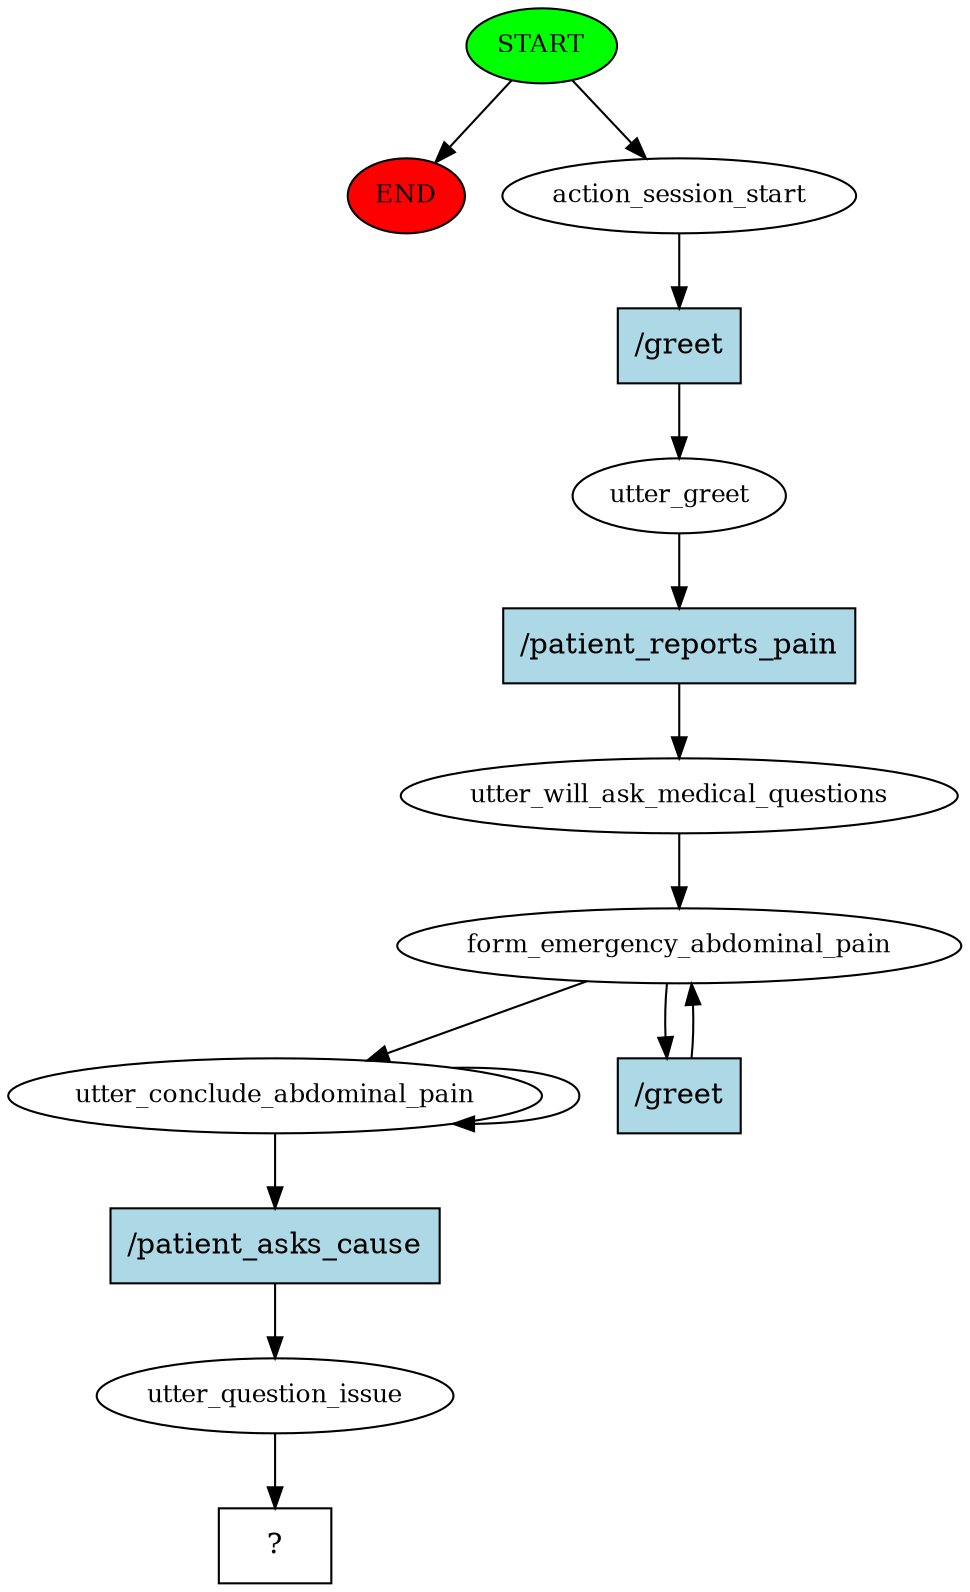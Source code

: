 digraph  {
0 [class="start active", fillcolor=green, fontsize=12, label=START, style=filled];
"-1" [class=end, fillcolor=red, fontsize=12, label=END, style=filled];
1 [class=active, fontsize=12, label=action_session_start];
2 [class=active, fontsize=12, label=utter_greet];
3 [class=active, fontsize=12, label=utter_will_ask_medical_questions];
4 [class=active, fontsize=12, label=form_emergency_abdominal_pain];
11 [class=active, fontsize=12, label=utter_conclude_abdominal_pain];
15 [class=active, fontsize=12, label=utter_question_issue];
16 [class="intent dashed active", label="  ?  ", shape=rect];
17 [class="intent active", fillcolor=lightblue, label="/greet", shape=rect, style=filled];
18 [class="intent active", fillcolor=lightblue, label="/patient_reports_pain", shape=rect, style=filled];
19 [class="intent active", fillcolor=lightblue, label="/greet", shape=rect, style=filled];
20 [class="intent active", fillcolor=lightblue, label="/patient_asks_cause", shape=rect, style=filled];
0 -> "-1"  [class="", key=NONE, label=""];
0 -> 1  [class=active, key=NONE, label=""];
1 -> 17  [class=active, key=0];
2 -> 18  [class=active, key=0];
3 -> 4  [class=active, key=NONE, label=""];
4 -> 11  [class=active, key=NONE, label=""];
4 -> 19  [class=active, key=0];
11 -> 11  [class=active, key=NONE, label=""];
11 -> 20  [class=active, key=0];
15 -> 16  [class=active, key=NONE, label=""];
17 -> 2  [class=active, key=0];
18 -> 3  [class=active, key=0];
19 -> 4  [class=active, key=0];
20 -> 15  [class=active, key=0];
}
